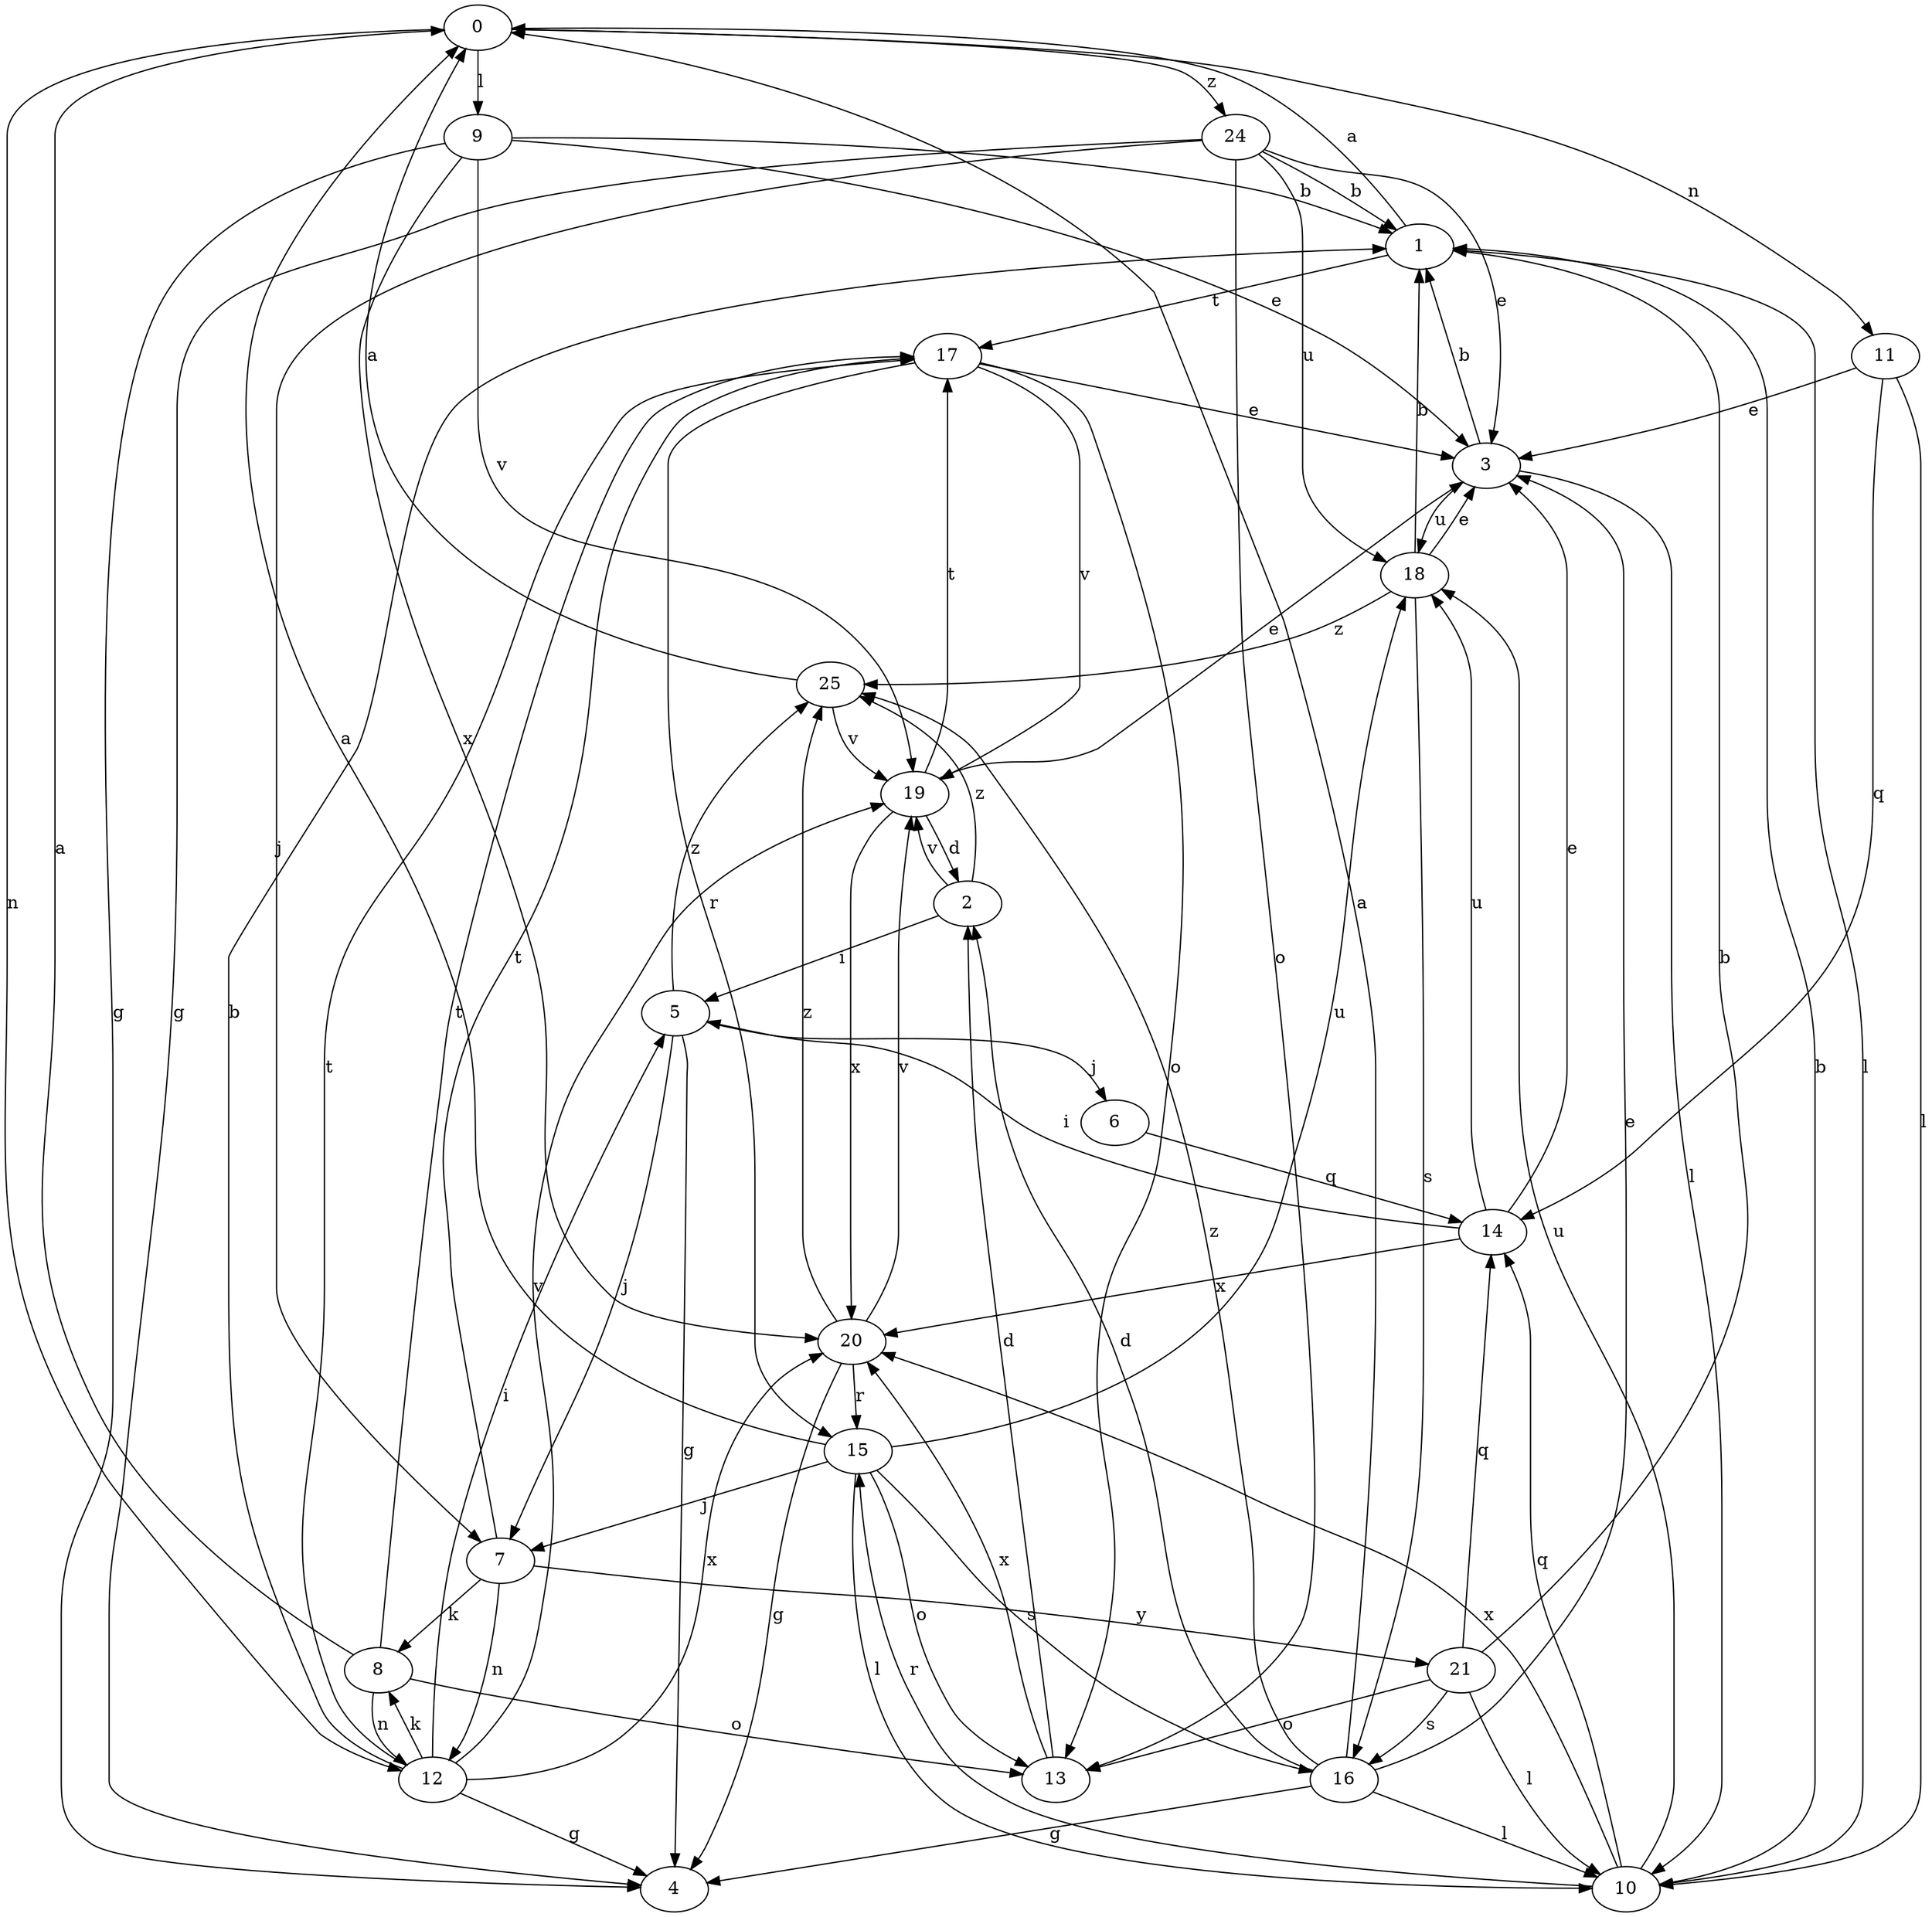 strict digraph  {
0;
1;
2;
3;
4;
5;
6;
7;
8;
9;
10;
11;
12;
13;
14;
15;
16;
17;
18;
19;
20;
21;
24;
25;
0 -> 9  [label=l];
0 -> 11  [label=n];
0 -> 12  [label=n];
0 -> 24  [label=z];
1 -> 0  [label=a];
1 -> 10  [label=l];
1 -> 17  [label=t];
2 -> 5  [label=i];
2 -> 19  [label=v];
2 -> 25  [label=z];
3 -> 1  [label=b];
3 -> 10  [label=l];
3 -> 18  [label=u];
5 -> 4  [label=g];
5 -> 6  [label=j];
5 -> 7  [label=j];
5 -> 25  [label=z];
6 -> 14  [label=q];
7 -> 8  [label=k];
7 -> 12  [label=n];
7 -> 17  [label=t];
7 -> 21  [label=y];
8 -> 0  [label=a];
8 -> 12  [label=n];
8 -> 13  [label=o];
8 -> 17  [label=t];
9 -> 1  [label=b];
9 -> 3  [label=e];
9 -> 4  [label=g];
9 -> 19  [label=v];
9 -> 20  [label=x];
10 -> 1  [label=b];
10 -> 14  [label=q];
10 -> 15  [label=r];
10 -> 18  [label=u];
10 -> 20  [label=x];
11 -> 3  [label=e];
11 -> 10  [label=l];
11 -> 14  [label=q];
12 -> 1  [label=b];
12 -> 4  [label=g];
12 -> 5  [label=i];
12 -> 8  [label=k];
12 -> 17  [label=t];
12 -> 19  [label=v];
12 -> 20  [label=x];
13 -> 2  [label=d];
13 -> 20  [label=x];
14 -> 3  [label=e];
14 -> 5  [label=i];
14 -> 18  [label=u];
14 -> 20  [label=x];
15 -> 0  [label=a];
15 -> 7  [label=j];
15 -> 10  [label=l];
15 -> 13  [label=o];
15 -> 16  [label=s];
15 -> 18  [label=u];
16 -> 0  [label=a];
16 -> 2  [label=d];
16 -> 3  [label=e];
16 -> 4  [label=g];
16 -> 10  [label=l];
16 -> 25  [label=z];
17 -> 3  [label=e];
17 -> 13  [label=o];
17 -> 15  [label=r];
17 -> 19  [label=v];
18 -> 1  [label=b];
18 -> 3  [label=e];
18 -> 16  [label=s];
18 -> 25  [label=z];
19 -> 2  [label=d];
19 -> 3  [label=e];
19 -> 17  [label=t];
19 -> 20  [label=x];
20 -> 4  [label=g];
20 -> 15  [label=r];
20 -> 19  [label=v];
20 -> 25  [label=z];
21 -> 1  [label=b];
21 -> 10  [label=l];
21 -> 13  [label=o];
21 -> 14  [label=q];
21 -> 16  [label=s];
24 -> 1  [label=b];
24 -> 3  [label=e];
24 -> 4  [label=g];
24 -> 7  [label=j];
24 -> 13  [label=o];
24 -> 18  [label=u];
25 -> 0  [label=a];
25 -> 19  [label=v];
}
